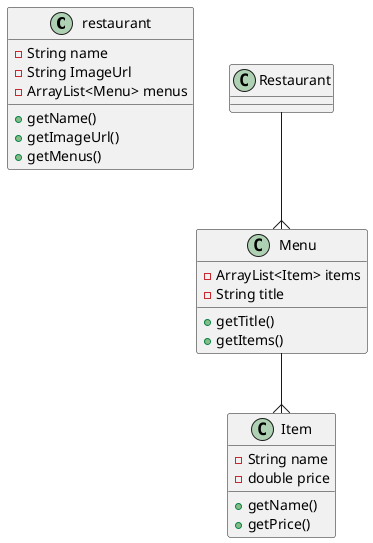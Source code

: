 @startuml
class restaurant {
    -String name
    -String ImageUrl
    -ArrayList<Menu> menus
    +getName()
    +getImageUrl()
    +getMenus()
}
class Menu {
    -ArrayList<Item> items
    -String title
    +getTitle()
    +getItems()
}
class Item {
    -String name
    -double price
    +getName()
    +getPrice()
}
Restaurant --{ Menu
Menu --{ Item



@enduml